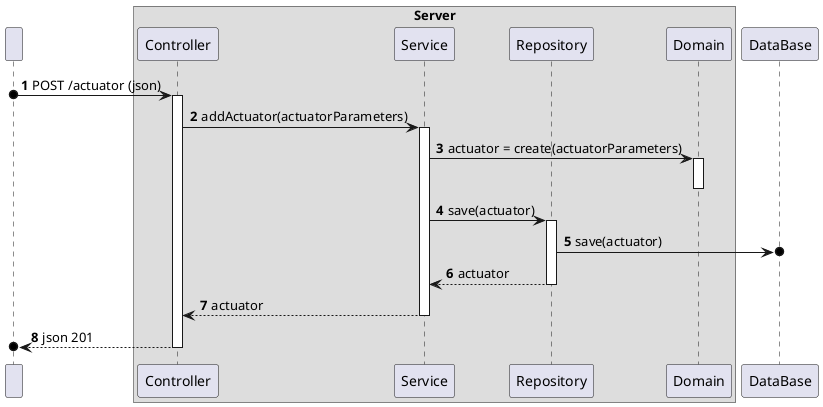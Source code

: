 @startuml
'https://plantuml.com/sequence-diagram
!pragma layout smetana

autonumber

participant " " as User

box "Server"
    participant "Controller" as Controller
    participant "Service" as Service
    participant "Repository" as Repo
    participant "Domain" as Domain
end box

    participant "DataBase" as BD

User o-> Controller : POST /actuator (json)
activate Controller

'Controller -> Controller: actuatorEntryDTO = deserialize(json)

'Controller -> Controller: actuatorParameters = getActuatorParameters(actuatorEntryDTO)

Controller -> Service : addActuator(actuatorParameters)
activate Service

Service -> Domain: actuator = create(actuatorParameters)
activate Domain
deactivate Domain

Service -> Repo : save(actuator)
activate Repo

Repo ->o BD : save(actuator)

Repo --> Service : actuator
deactivate Repo

Service --> Controller : actuator
deactivate Service

'Controller -> Controller : actuatorDTO = domainToDTO(actuator)

'Controller -> Controller : json = serialize(actuatorDTO)

Controller -->o User : json 201
deactivate Controller


@enduml